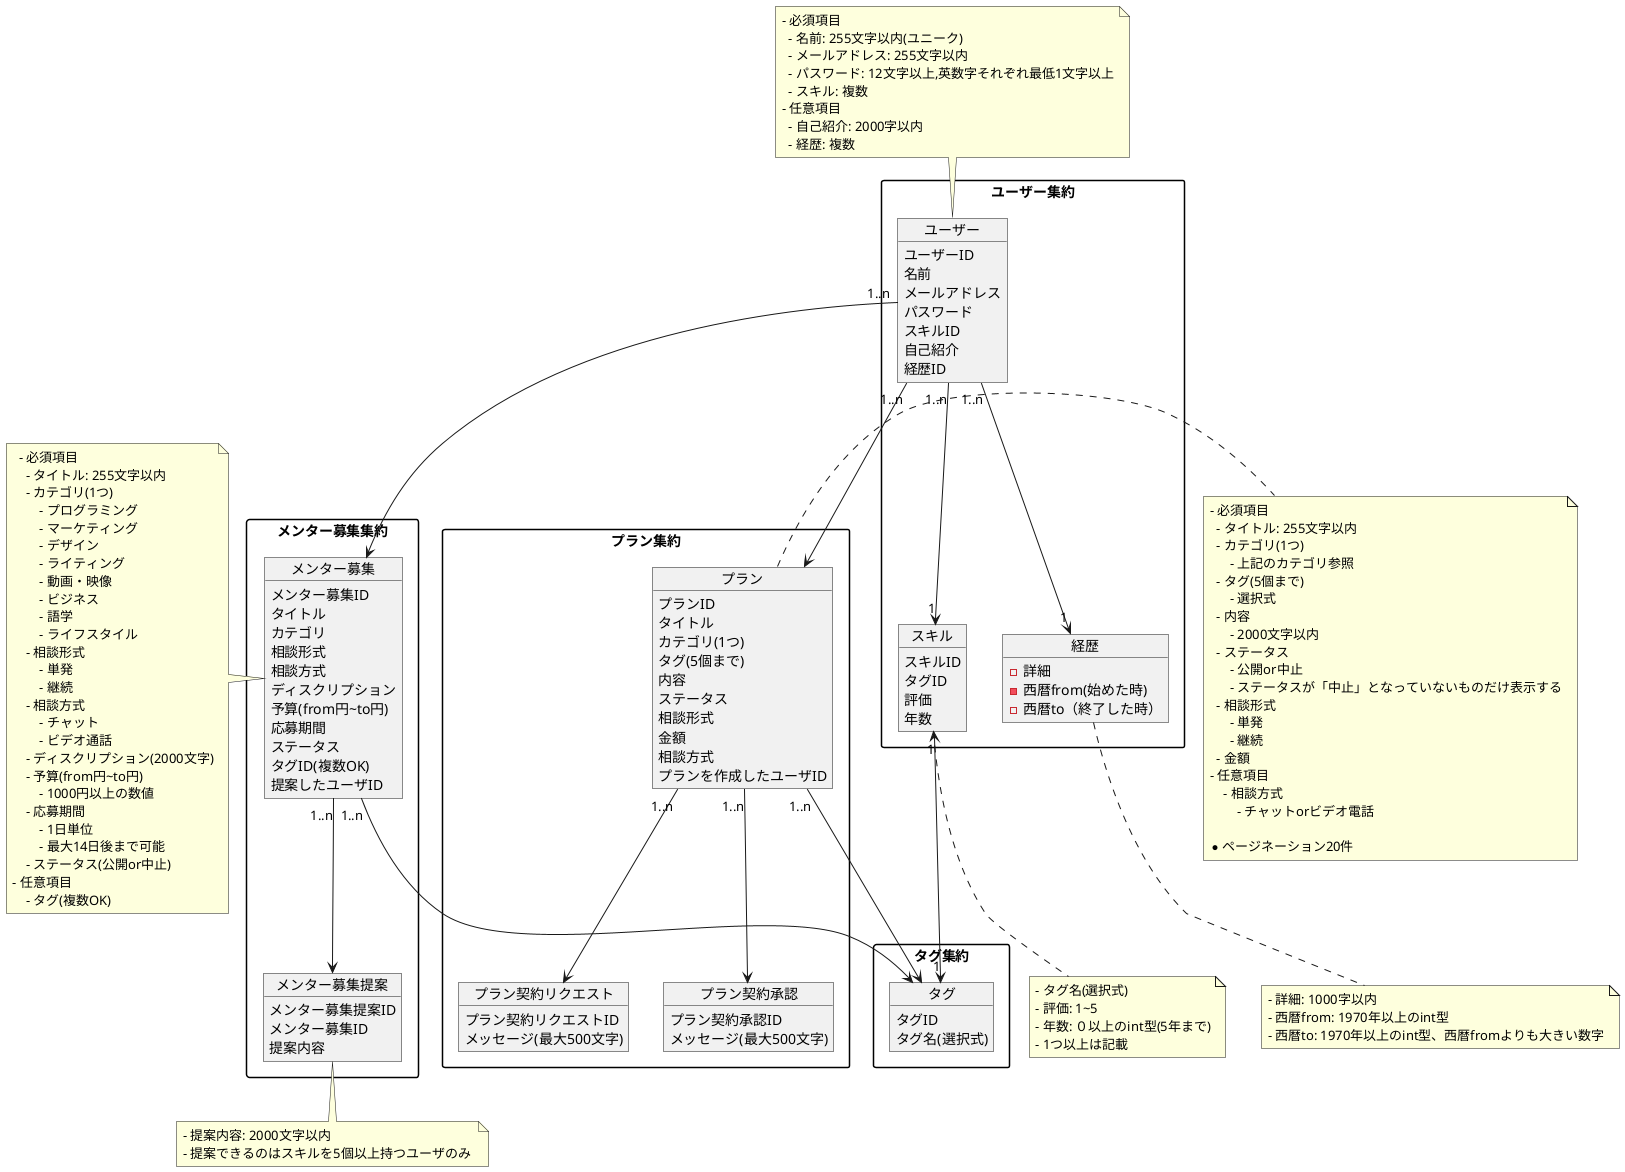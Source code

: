 @startuml NiziProject
skinparam PackageStyle rectangle

package ユーザー集約 {
  object ユーザー {
    ユーザーID
    名前
    メールアドレス
    パスワード
    スキルID
    自己紹介
    経歴ID

  }

  object スキル {
    スキルID
    タグID
    評価
    年数

  }

  object 経歴 {
    - 詳細
    - 西暦from(始めた時)
    - 西暦to（終了した時）
  }
}

note top of ユーザー
  - 必須項目
    - 名前: 255文字以内(ユニーク)
    - メールアドレス: 255文字以内
    - パスワード: 12文字以上,英数字それぞれ最低1文字以上
    - スキル: 複数
  - 任意項目
    - 自己紹介: 2000字以内
    - 経歴: 複数
end note

note bottom of スキル
  - タグ名(選択式)
  - 評価: 1~5
  - 年数: ０以上のint型(5年まで)
  - 1つ以上は記載
end note

note bottom of 経歴
  - 詳細: 1000字以内
  - 西暦from: 1970年以上のint型
  - 西暦to: 1970年以上のint型、西暦fromよりも大きい数字
end note

ユーザー "1..n" -down-> "1" スキル
ユーザー "1..n" -down-> "1" 経歴

package タグ集約 {
  object タグ {
    タグID
    タグ名(選択式)
  }
}

スキル "1" <-down-> "1" タグ

package メンター募集集約 {
  object メンター募集{
    メンター募集ID
    タイトル
    カテゴリ
    相談形式
    相談方式
    ディスクリプション
    予算(from円~to円)
    応募期間
    ステータス
    タグID(複数OK)
    提案したユーザID
  }

  object メンター募集提案 {
    メンター募集提案ID
    メンター募集ID
    提案内容
  }
}

note left of メンター募集
  - 必須項目
    - タイトル: 255文字以内
    - カテゴリ(1つ)
        - プログラミング
        - マーケティング
        - デザイン
        - ライティング
        - 動画・映像
        - ビジネス
        - 語学
        - ライフスタイル
    - 相談形式
        - 単発
        - 継続
    - 相談方式
        - チャット
        - ビデオ通話
    - ディスクリプション(2000文字)
    - 予算(from円~to円)
        - 1000円以上の数値
    - 応募期間
        - 1日単位
        - 最大14日後まで可能
    - ステータス(公開or中止)
- 任意項目
    - タグ(複数OK)
end note

note bottom of メンター募集提案
  - 提案内容: 2000文字以内
  - 提案できるのはスキルを5個以上持つユーザのみ 
end note

メンター募集 "1..n" -down->  メンター募集提案 
メンター募集 "1..n" -down->  タグ 
ユーザー "1..n" -down->  メンター募集

package プラン集約 {
  object プラン {
    プランID
    タイトル
    カテゴリ(1つ)
    タグ(5個まで)
    内容
    ステータス
    相談形式
    金額
    相談方式
    プランを作成したユーザID

  }

  object プラン契約リクエスト {
    プラン契約リクエストID
    メッセージ(最大500文字)
  }

  object プラン契約承認 {
    プラン契約承認ID
    メッセージ(最大500文字)
  }
}
note right of プラン
  - 必須項目
    - タイトル: 255文字以内
    - カテゴリ(1つ)
        - 上記のカテゴリ参照
    - タグ(5個まで)
        - 選択式
    - 内容
        - 2000文字以内
    - ステータス
        - 公開or中止
        - ステータスが「中止」となっていないものだけ表示する
    - 相談形式
        - 単発
        - 継続
    - 金額
  - 任意項目
      - 相談方式
          - チャットorビデオ電話

  * ページネーション20件
end note

ユーザー "1..n" -down-> プラン
プラン "1..n" -down-> プラン契約リクエスト
プラン "1..n" -down-> プラン契約承認
プラン "1..n" -down-> タグ





@enduml
